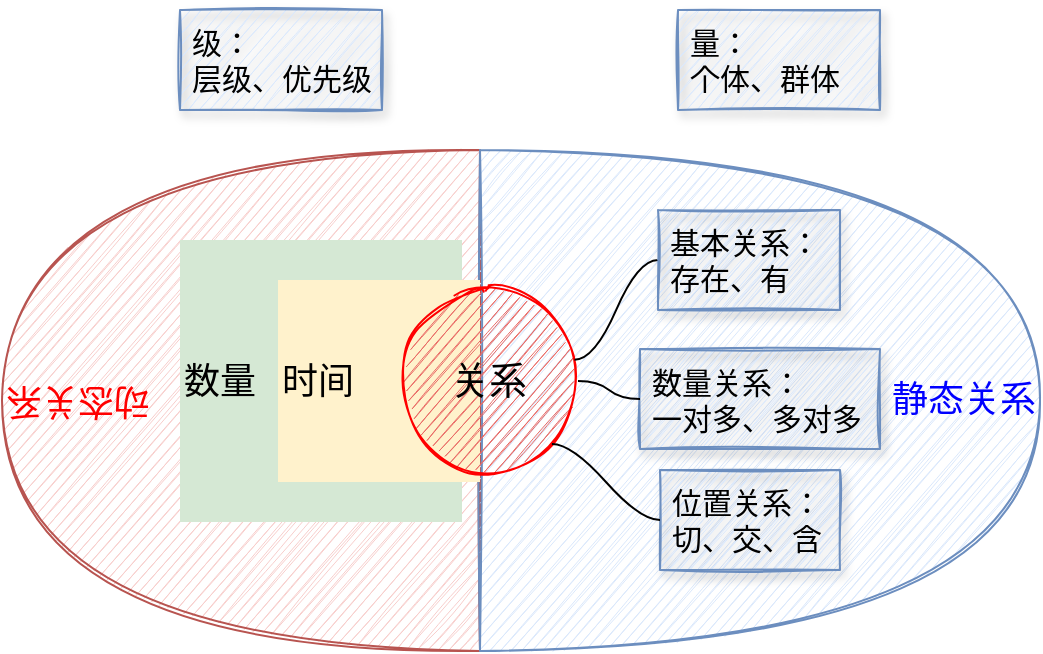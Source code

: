 <mxfile version="20.6.2" type="github">
  <diagram id="dxVW-Z1BKEepmqgwWD4V" name="第 1 页">
    <mxGraphModel dx="1261" dy="754" grid="1" gridSize="10" guides="1" tooltips="1" connect="1" arrows="1" fold="1" page="1" pageScale="1" pageWidth="827" pageHeight="1169" math="0" shadow="0">
      <root>
        <mxCell id="0" />
        <mxCell id="1" parent="0" />
        <mxCell id="wY8_0tX6bTsFFcJKQqcM-17" value="&lt;font color=&quot;#ff0000&quot;&gt;动态关系&lt;/font&gt;" style="shape=or;whiteSpace=wrap;html=1;fontSize=18;fillColor=#f8cecc;rotation=-180;strokeColor=#b85450;align=right;sketch=1;transform: rotate(180deg);" vertex="1" parent="1">
          <mxGeometry x="131" y="240" width="239" height="250.5" as="geometry" />
        </mxCell>
        <mxCell id="wY8_0tX6bTsFFcJKQqcM-16" value="&lt;font color=&quot;#0000ff&quot;&gt;静态关系&lt;/font&gt;" style="shape=or;whiteSpace=wrap;html=1;fontSize=18;fillColor=#dae8fc;strokeColor=#6c8ebf;align=right;sketch=1;" vertex="1" parent="1">
          <mxGeometry x="370" y="240" width="280" height="250.5" as="geometry" />
        </mxCell>
        <mxCell id="wY8_0tX6bTsFFcJKQqcM-7" value="数量" style="whiteSpace=wrap;html=1;aspect=fixed;fontSize=18;fillColor=#d5e8d4;strokeColor=none;align=left;" vertex="1" parent="1">
          <mxGeometry x="220" y="285" width="141" height="141" as="geometry" />
        </mxCell>
        <mxCell id="wY8_0tX6bTsFFcJKQqcM-6" value="&lt;font style=&quot;font-size: 18px;&quot;&gt;时间&lt;/font&gt;" style="whiteSpace=wrap;html=1;aspect=fixed;fillColor=#fff2cc;strokeColor=none;align=left;" vertex="1" parent="1">
          <mxGeometry x="269" y="305" width="101" height="101" as="geometry" />
        </mxCell>
        <mxCell id="wlqvahv6N_QIGY_uk6yz-1" value="&lt;font style=&quot;font-size: 19px;&quot;&gt;关系&lt;/font&gt;" style="ellipse;whiteSpace=wrap;html=1;aspect=fixed;fillColor=#EA6B66;strokeColor=#FF0000;sketch=1;fillStyle=auto;" parent="1" vertex="1">
          <mxGeometry x="330" y="311" width="89" height="89" as="geometry" />
        </mxCell>
        <mxCell id="wlqvahv6N_QIGY_uk6yz-4" value="级：&#xa;层级、优先级" style="text;strokeColor=#6c8ebf;fillColor=#dae8fc;align=left;verticalAlign=middle;spacingLeft=4;spacingRight=4;overflow=hidden;rotatable=0;points=[[0,0.5],[1,0.5]];portConstraint=eastwest;fontSize=15;rounded=0;labelPosition=center;verticalLabelPosition=middle;whiteSpace=wrap;sketch=1;shadow=1;" parent="1" vertex="1">
          <mxGeometry x="220" y="170" width="101" height="50" as="geometry" />
        </mxCell>
        <mxCell id="wlqvahv6N_QIGY_uk6yz-5" value="" style="edgeStyle=entityRelationEdgeStyle;startArrow=none;endArrow=none;segment=10;curved=1;rounded=0;fontSize=19;exitX=0.98;exitY=0.38;exitDx=0;exitDy=0;exitPerimeter=0;entryX=0;entryY=0.5;entryDx=0;entryDy=0;" parent="1" source="wlqvahv6N_QIGY_uk6yz-1" target="wlqvahv6N_QIGY_uk6yz-6" edge="1">
          <mxGeometry relative="1" as="geometry">
            <mxPoint x="439" y="410" as="sourcePoint" />
            <mxPoint x="469" y="350" as="targetPoint" />
          </mxGeometry>
        </mxCell>
        <mxCell id="wlqvahv6N_QIGY_uk6yz-6" value="基本关系：&#xa;存在、有" style="text;strokeColor=#6c8ebf;fillColor=#dae8fc;align=left;verticalAlign=middle;spacingLeft=4;spacingRight=4;overflow=hidden;rotatable=0;points=[[0,0.5],[1,0.5]];portConstraint=eastwest;fontSize=15;rounded=0;labelPosition=center;verticalLabelPosition=middle;whiteSpace=wrap;sketch=1;shadow=1;" parent="1" vertex="1">
          <mxGeometry x="459" y="270" width="91" height="50" as="geometry" />
        </mxCell>
        <mxCell id="wlqvahv6N_QIGY_uk6yz-7" value="数量关系：&#xa;一对多、多对多" style="text;strokeColor=#6c8ebf;fillColor=#dae8fc;align=left;verticalAlign=middle;spacingLeft=4;spacingRight=4;overflow=hidden;rotatable=0;points=[[0,0.5],[1,0.5]];portConstraint=eastwest;fontSize=15;rounded=0;labelPosition=center;verticalLabelPosition=middle;whiteSpace=wrap;sketch=1;shadow=1;glass=0;" parent="1" vertex="1">
          <mxGeometry x="450" y="339.5" width="120" height="50" as="geometry" />
        </mxCell>
        <mxCell id="wlqvahv6N_QIGY_uk6yz-8" value="" style="edgeStyle=entityRelationEdgeStyle;startArrow=none;endArrow=none;segment=10;curved=1;rounded=0;fontSize=19;exitX=1;exitY=0.5;exitDx=0;exitDy=0;entryX=0;entryY=0.5;entryDx=0;entryDy=0;" parent="1" source="wlqvahv6N_QIGY_uk6yz-1" edge="1" target="wlqvahv6N_QIGY_uk6yz-7">
          <mxGeometry relative="1" as="geometry">
            <mxPoint x="419" y="390" as="sourcePoint" />
            <mxPoint x="459" y="450" as="targetPoint" />
          </mxGeometry>
        </mxCell>
        <mxCell id="wlqvahv6N_QIGY_uk6yz-10" value="位置关系：&#xa;切、交、含" style="text;strokeColor=#6c8ebf;fillColor=#dae8fc;align=left;verticalAlign=middle;spacingLeft=4;spacingRight=4;overflow=hidden;rotatable=0;points=[[0,0.5],[1,0.5]];portConstraint=eastwest;fontSize=15;rounded=0;labelPosition=center;verticalLabelPosition=middle;whiteSpace=wrap;sketch=1;shadow=1;" parent="1" vertex="1">
          <mxGeometry x="460" y="400" width="90" height="50" as="geometry" />
        </mxCell>
        <mxCell id="wlqvahv6N_QIGY_uk6yz-11" value="" style="edgeStyle=entityRelationEdgeStyle;startArrow=none;endArrow=none;segment=10;curved=1;rounded=0;fontSize=19;exitX=1;exitY=1;exitDx=0;exitDy=0;" parent="1" target="wlqvahv6N_QIGY_uk6yz-10" edge="1" source="wlqvahv6N_QIGY_uk6yz-1">
          <mxGeometry relative="1" as="geometry">
            <mxPoint x="370" y="390" as="sourcePoint" />
            <mxPoint x="362.663" y="436.05" as="targetPoint" />
          </mxGeometry>
        </mxCell>
        <mxCell id="wY8_0tX6bTsFFcJKQqcM-1" value="量：&#xa;个体、群体" style="text;strokeColor=#6c8ebf;fillColor=#dae8fc;align=left;verticalAlign=middle;spacingLeft=4;spacingRight=4;overflow=hidden;rotatable=0;points=[[0,0.5],[1,0.5]];portConstraint=eastwest;fontSize=15;rounded=0;labelPosition=center;verticalLabelPosition=middle;whiteSpace=wrap;sketch=1;shadow=1;" vertex="1" parent="1">
          <mxGeometry x="469" y="170" width="101" height="50" as="geometry" />
        </mxCell>
      </root>
    </mxGraphModel>
  </diagram>
</mxfile>
